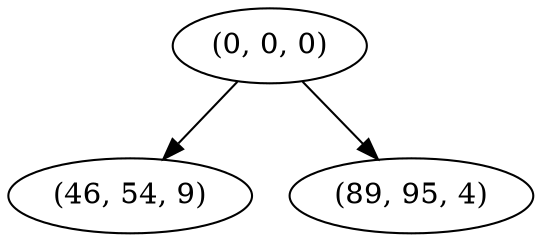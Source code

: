 digraph tree {
    "(0, 0, 0)";
    "(46, 54, 9)";
    "(89, 95, 4)";
    "(0, 0, 0)" -> "(46, 54, 9)";
    "(0, 0, 0)" -> "(89, 95, 4)";
}
